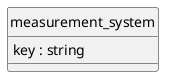 @startuml uml
skinparam monochrome true
skinparam linetype ortho
hide circle

entity measurement_system {
    key : string
}

@enduml
